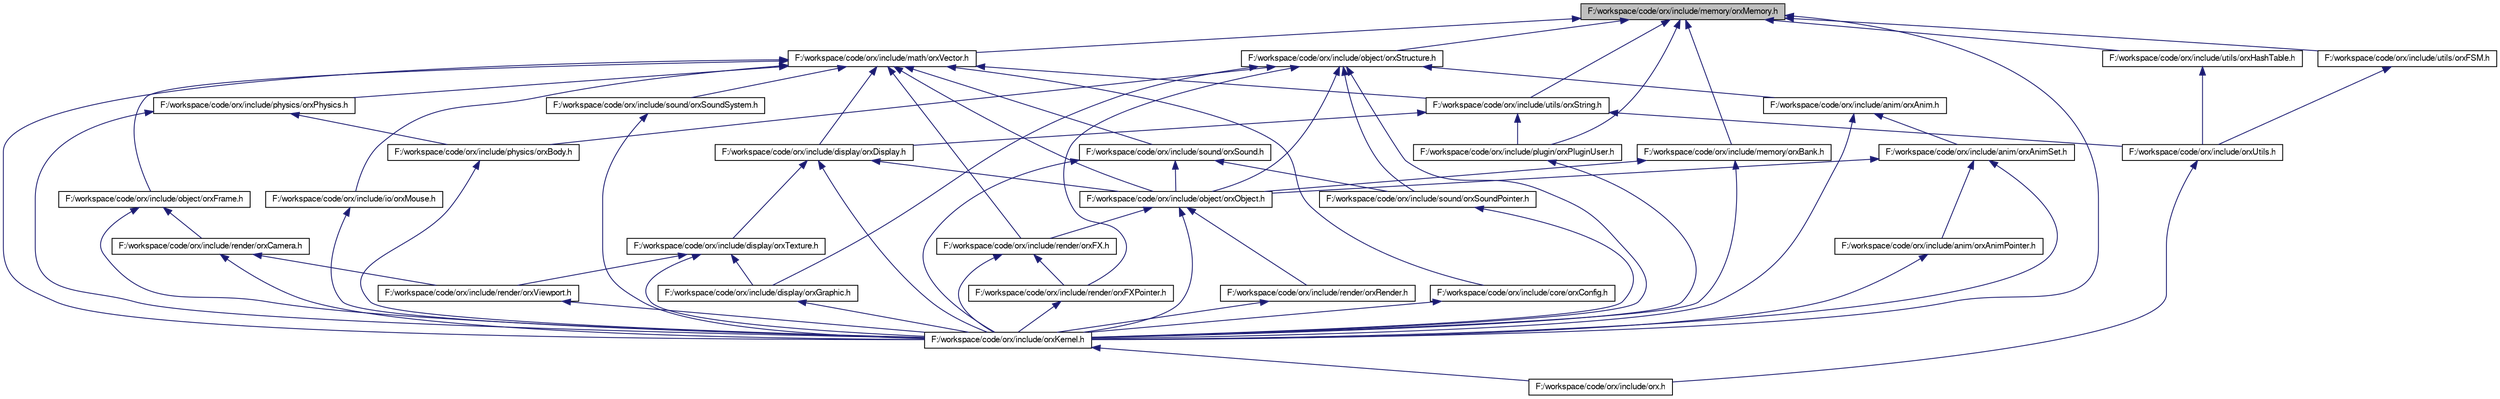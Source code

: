 digraph G
{
  bgcolor="transparent";
  edge [fontname="FreeSans",fontsize=10,labelfontname="FreeSans",labelfontsize=10];
  node [fontname="FreeSans",fontsize=10,shape=record];
  Node1 [label="F:/workspace/code/orx/include/memory/orxMemory.h",height=0.2,width=0.4,color="black", fillcolor="grey75", style="filled" fontcolor="black"];
  Node1 -> Node2 [dir=back,color="midnightblue",fontsize=10,style="solid",fontname="FreeSans"];
  Node2 [label="F:/workspace/code/orx/include/math/orxVector.h",height=0.2,width=0.4,color="black",URL="$orx_vector_8h.html"];
  Node2 -> Node3 [dir=back,color="midnightblue",fontsize=10,style="solid",fontname="FreeSans"];
  Node3 [label="F:/workspace/code/orx/include/core/orxConfig.h",height=0.2,width=0.4,color="black",URL="$orx_config_8h.html"];
  Node3 -> Node4 [dir=back,color="midnightblue",fontsize=10,style="solid",fontname="FreeSans"];
  Node4 [label="F:/workspace/code/orx/include/orxKernel.h",height=0.2,width=0.4,color="black",URL="$orx_kernel_8h.html"];
  Node4 -> Node5 [dir=back,color="midnightblue",fontsize=10,style="solid",fontname="FreeSans"];
  Node5 [label="F:/workspace/code/orx/include/orx.h",height=0.2,width=0.4,color="black",URL="$orx_8h.html"];
  Node2 -> Node6 [dir=back,color="midnightblue",fontsize=10,style="solid",fontname="FreeSans"];
  Node6 [label="F:/workspace/code/orx/include/display/orxDisplay.h",height=0.2,width=0.4,color="black",URL="$orx_display_8h.html"];
  Node6 -> Node7 [dir=back,color="midnightblue",fontsize=10,style="solid",fontname="FreeSans"];
  Node7 [label="F:/workspace/code/orx/include/display/orxTexture.h",height=0.2,width=0.4,color="black",URL="$orx_texture_8h.html"];
  Node7 -> Node8 [dir=back,color="midnightblue",fontsize=10,style="solid",fontname="FreeSans"];
  Node8 [label="F:/workspace/code/orx/include/display/orxGraphic.h",height=0.2,width=0.4,color="black",URL="$orx_graphic_8h.html"];
  Node8 -> Node4 [dir=back,color="midnightblue",fontsize=10,style="solid",fontname="FreeSans"];
  Node7 -> Node4 [dir=back,color="midnightblue",fontsize=10,style="solid",fontname="FreeSans"];
  Node7 -> Node9 [dir=back,color="midnightblue",fontsize=10,style="solid",fontname="FreeSans"];
  Node9 [label="F:/workspace/code/orx/include/render/orxViewport.h",height=0.2,width=0.4,color="black",URL="$orx_viewport_8h.html"];
  Node9 -> Node4 [dir=back,color="midnightblue",fontsize=10,style="solid",fontname="FreeSans"];
  Node6 -> Node10 [dir=back,color="midnightblue",fontsize=10,style="solid",fontname="FreeSans"];
  Node10 [label="F:/workspace/code/orx/include/object/orxObject.h",height=0.2,width=0.4,color="black",URL="$orx_object_8h.html"];
  Node10 -> Node4 [dir=back,color="midnightblue",fontsize=10,style="solid",fontname="FreeSans"];
  Node10 -> Node11 [dir=back,color="midnightblue",fontsize=10,style="solid",fontname="FreeSans"];
  Node11 [label="F:/workspace/code/orx/include/render/orxFX.h",height=0.2,width=0.4,color="black",URL="$orx_f_x_8h.html"];
  Node11 -> Node4 [dir=back,color="midnightblue",fontsize=10,style="solid",fontname="FreeSans"];
  Node11 -> Node12 [dir=back,color="midnightblue",fontsize=10,style="solid",fontname="FreeSans"];
  Node12 [label="F:/workspace/code/orx/include/render/orxFXPointer.h",height=0.2,width=0.4,color="black",URL="$orx_f_x_pointer_8h.html"];
  Node12 -> Node4 [dir=back,color="midnightblue",fontsize=10,style="solid",fontname="FreeSans"];
  Node10 -> Node13 [dir=back,color="midnightblue",fontsize=10,style="solid",fontname="FreeSans"];
  Node13 [label="F:/workspace/code/orx/include/render/orxRender.h",height=0.2,width=0.4,color="black",URL="$orx_render_8h.html"];
  Node13 -> Node4 [dir=back,color="midnightblue",fontsize=10,style="solid",fontname="FreeSans"];
  Node6 -> Node4 [dir=back,color="midnightblue",fontsize=10,style="solid",fontname="FreeSans"];
  Node2 -> Node14 [dir=back,color="midnightblue",fontsize=10,style="solid",fontname="FreeSans"];
  Node14 [label="F:/workspace/code/orx/include/io/orxMouse.h",height=0.2,width=0.4,color="black",URL="$orx_mouse_8h.html"];
  Node14 -> Node4 [dir=back,color="midnightblue",fontsize=10,style="solid",fontname="FreeSans"];
  Node2 -> Node15 [dir=back,color="midnightblue",fontsize=10,style="solid",fontname="FreeSans"];
  Node15 [label="F:/workspace/code/orx/include/object/orxFrame.h",height=0.2,width=0.4,color="black",URL="$orx_frame_8h.html"];
  Node15 -> Node4 [dir=back,color="midnightblue",fontsize=10,style="solid",fontname="FreeSans"];
  Node15 -> Node16 [dir=back,color="midnightblue",fontsize=10,style="solid",fontname="FreeSans"];
  Node16 [label="F:/workspace/code/orx/include/render/orxCamera.h",height=0.2,width=0.4,color="black",URL="$orx_camera_8h.html"];
  Node16 -> Node4 [dir=back,color="midnightblue",fontsize=10,style="solid",fontname="FreeSans"];
  Node16 -> Node9 [dir=back,color="midnightblue",fontsize=10,style="solid",fontname="FreeSans"];
  Node2 -> Node10 [dir=back,color="midnightblue",fontsize=10,style="solid",fontname="FreeSans"];
  Node2 -> Node4 [dir=back,color="midnightblue",fontsize=10,style="solid",fontname="FreeSans"];
  Node2 -> Node17 [dir=back,color="midnightblue",fontsize=10,style="solid",fontname="FreeSans"];
  Node17 [label="F:/workspace/code/orx/include/physics/orxPhysics.h",height=0.2,width=0.4,color="black",URL="$orx_physics_8h.html"];
  Node17 -> Node18 [dir=back,color="midnightblue",fontsize=10,style="solid",fontname="FreeSans"];
  Node18 [label="F:/workspace/code/orx/include/physics/orxBody.h",height=0.2,width=0.4,color="black",URL="$orx_body_8h.html"];
  Node18 -> Node4 [dir=back,color="midnightblue",fontsize=10,style="solid",fontname="FreeSans"];
  Node17 -> Node4 [dir=back,color="midnightblue",fontsize=10,style="solid",fontname="FreeSans"];
  Node2 -> Node11 [dir=back,color="midnightblue",fontsize=10,style="solid",fontname="FreeSans"];
  Node2 -> Node19 [dir=back,color="midnightblue",fontsize=10,style="solid",fontname="FreeSans"];
  Node19 [label="F:/workspace/code/orx/include/sound/orxSound.h",height=0.2,width=0.4,color="black",URL="$orx_sound_8h.html"];
  Node19 -> Node10 [dir=back,color="midnightblue",fontsize=10,style="solid",fontname="FreeSans"];
  Node19 -> Node4 [dir=back,color="midnightblue",fontsize=10,style="solid",fontname="FreeSans"];
  Node19 -> Node20 [dir=back,color="midnightblue",fontsize=10,style="solid",fontname="FreeSans"];
  Node20 [label="F:/workspace/code/orx/include/sound/orxSoundPointer.h",height=0.2,width=0.4,color="black",URL="$orx_sound_pointer_8h.html"];
  Node20 -> Node4 [dir=back,color="midnightblue",fontsize=10,style="solid",fontname="FreeSans"];
  Node2 -> Node21 [dir=back,color="midnightblue",fontsize=10,style="solid",fontname="FreeSans"];
  Node21 [label="F:/workspace/code/orx/include/sound/orxSoundSystem.h",height=0.2,width=0.4,color="black",URL="$orx_sound_system_8h.html"];
  Node21 -> Node4 [dir=back,color="midnightblue",fontsize=10,style="solid",fontname="FreeSans"];
  Node2 -> Node22 [dir=back,color="midnightblue",fontsize=10,style="solid",fontname="FreeSans"];
  Node22 [label="F:/workspace/code/orx/include/utils/orxString.h",height=0.2,width=0.4,color="black",URL="$orx_string_8h.html"];
  Node22 -> Node6 [dir=back,color="midnightblue",fontsize=10,style="solid",fontname="FreeSans"];
  Node22 -> Node23 [dir=back,color="midnightblue",fontsize=10,style="solid",fontname="FreeSans"];
  Node23 [label="F:/workspace/code/orx/include/plugin/orxPluginUser.h",height=0.2,width=0.4,color="black",URL="$orx_plugin_user_8h.html"];
  Node23 -> Node4 [dir=back,color="midnightblue",fontsize=10,style="solid",fontname="FreeSans"];
  Node22 -> Node24 [dir=back,color="midnightblue",fontsize=10,style="solid",fontname="FreeSans"];
  Node24 [label="F:/workspace/code/orx/include/orxUtils.h",height=0.2,width=0.4,color="black",URL="$orx_utils_8h.html"];
  Node24 -> Node5 [dir=back,color="midnightblue",fontsize=10,style="solid",fontname="FreeSans"];
  Node1 -> Node25 [dir=back,color="midnightblue",fontsize=10,style="solid",fontname="FreeSans"];
  Node25 [label="F:/workspace/code/orx/include/memory/orxBank.h",height=0.2,width=0.4,color="black",URL="$orx_bank_8h.html"];
  Node25 -> Node10 [dir=back,color="midnightblue",fontsize=10,style="solid",fontname="FreeSans"];
  Node25 -> Node4 [dir=back,color="midnightblue",fontsize=10,style="solid",fontname="FreeSans"];
  Node1 -> Node26 [dir=back,color="midnightblue",fontsize=10,style="solid",fontname="FreeSans"];
  Node26 [label="F:/workspace/code/orx/include/object/orxStructure.h",height=0.2,width=0.4,color="black",URL="$orx_structure_8h.html"];
  Node26 -> Node27 [dir=back,color="midnightblue",fontsize=10,style="solid",fontname="FreeSans"];
  Node27 [label="F:/workspace/code/orx/include/anim/orxAnim.h",height=0.2,width=0.4,color="black",URL="$orx_anim_8h.html"];
  Node27 -> Node28 [dir=back,color="midnightblue",fontsize=10,style="solid",fontname="FreeSans"];
  Node28 [label="F:/workspace/code/orx/include/anim/orxAnimSet.h",height=0.2,width=0.4,color="black",URL="$orx_anim_set_8h.html"];
  Node28 -> Node29 [dir=back,color="midnightblue",fontsize=10,style="solid",fontname="FreeSans"];
  Node29 [label="F:/workspace/code/orx/include/anim/orxAnimPointer.h",height=0.2,width=0.4,color="black",URL="$orx_anim_pointer_8h.html"];
  Node29 -> Node4 [dir=back,color="midnightblue",fontsize=10,style="solid",fontname="FreeSans"];
  Node28 -> Node10 [dir=back,color="midnightblue",fontsize=10,style="solid",fontname="FreeSans"];
  Node28 -> Node4 [dir=back,color="midnightblue",fontsize=10,style="solid",fontname="FreeSans"];
  Node27 -> Node4 [dir=back,color="midnightblue",fontsize=10,style="solid",fontname="FreeSans"];
  Node26 -> Node8 [dir=back,color="midnightblue",fontsize=10,style="solid",fontname="FreeSans"];
  Node26 -> Node10 [dir=back,color="midnightblue",fontsize=10,style="solid",fontname="FreeSans"];
  Node26 -> Node4 [dir=back,color="midnightblue",fontsize=10,style="solid",fontname="FreeSans"];
  Node26 -> Node18 [dir=back,color="midnightblue",fontsize=10,style="solid",fontname="FreeSans"];
  Node26 -> Node12 [dir=back,color="midnightblue",fontsize=10,style="solid",fontname="FreeSans"];
  Node26 -> Node20 [dir=back,color="midnightblue",fontsize=10,style="solid",fontname="FreeSans"];
  Node1 -> Node4 [dir=back,color="midnightblue",fontsize=10,style="solid",fontname="FreeSans"];
  Node1 -> Node23 [dir=back,color="midnightblue",fontsize=10,style="solid",fontname="FreeSans"];
  Node1 -> Node30 [dir=back,color="midnightblue",fontsize=10,style="solid",fontname="FreeSans"];
  Node30 [label="F:/workspace/code/orx/include/utils/orxFSM.h",height=0.2,width=0.4,color="black",URL="$orx_f_s_m_8h.html"];
  Node30 -> Node24 [dir=back,color="midnightblue",fontsize=10,style="solid",fontname="FreeSans"];
  Node1 -> Node31 [dir=back,color="midnightblue",fontsize=10,style="solid",fontname="FreeSans"];
  Node31 [label="F:/workspace/code/orx/include/utils/orxHashTable.h",height=0.2,width=0.4,color="black",URL="$orx_hash_table_8h.html"];
  Node31 -> Node24 [dir=back,color="midnightblue",fontsize=10,style="solid",fontname="FreeSans"];
  Node1 -> Node22 [dir=back,color="midnightblue",fontsize=10,style="solid",fontname="FreeSans"];
}
